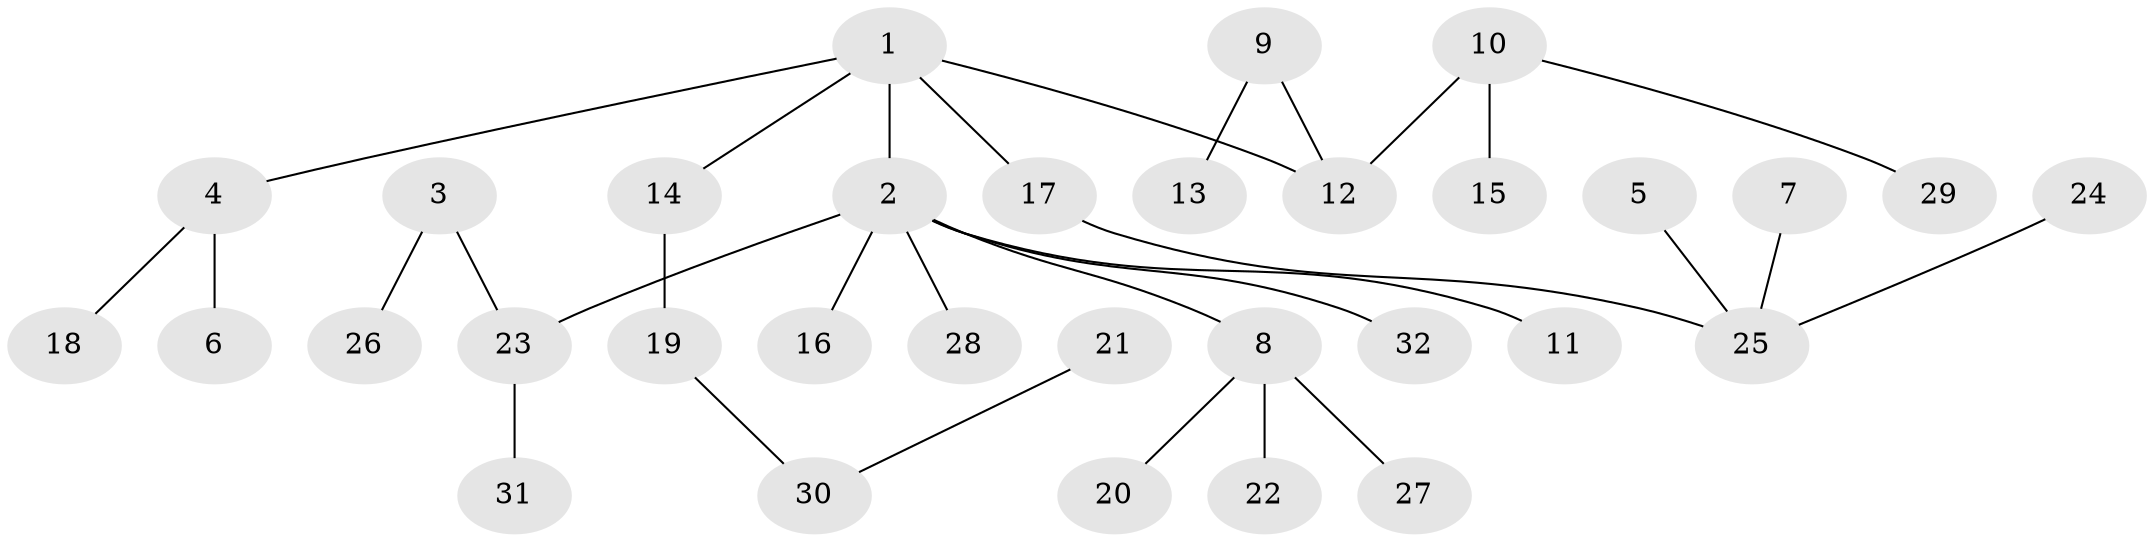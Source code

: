 // original degree distribution, {5: 0.031746031746031744, 6: 0.031746031746031744, 4: 0.09523809523809523, 3: 0.09523809523809523, 1: 0.5396825396825397, 2: 0.20634920634920634}
// Generated by graph-tools (version 1.1) at 2025/37/03/04/25 23:37:20]
// undirected, 32 vertices, 31 edges
graph export_dot {
  node [color=gray90,style=filled];
  1;
  2;
  3;
  4;
  5;
  6;
  7;
  8;
  9;
  10;
  11;
  12;
  13;
  14;
  15;
  16;
  17;
  18;
  19;
  20;
  21;
  22;
  23;
  24;
  25;
  26;
  27;
  28;
  29;
  30;
  31;
  32;
  1 -- 2 [weight=1.0];
  1 -- 4 [weight=1.0];
  1 -- 12 [weight=1.0];
  1 -- 14 [weight=1.0];
  1 -- 17 [weight=1.0];
  2 -- 8 [weight=1.0];
  2 -- 11 [weight=1.0];
  2 -- 16 [weight=1.0];
  2 -- 23 [weight=1.0];
  2 -- 28 [weight=1.0];
  2 -- 32 [weight=1.0];
  3 -- 23 [weight=1.0];
  3 -- 26 [weight=1.0];
  4 -- 6 [weight=1.0];
  4 -- 18 [weight=1.0];
  5 -- 25 [weight=1.0];
  7 -- 25 [weight=1.0];
  8 -- 20 [weight=1.0];
  8 -- 22 [weight=1.0];
  8 -- 27 [weight=1.0];
  9 -- 12 [weight=1.0];
  9 -- 13 [weight=1.0];
  10 -- 12 [weight=1.0];
  10 -- 15 [weight=1.0];
  10 -- 29 [weight=1.0];
  14 -- 19 [weight=1.0];
  17 -- 25 [weight=1.0];
  19 -- 30 [weight=1.0];
  21 -- 30 [weight=1.0];
  23 -- 31 [weight=1.0];
  24 -- 25 [weight=1.0];
}
